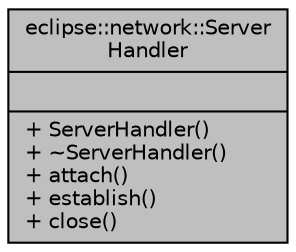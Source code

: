digraph "eclipse::network::ServerHandler"
{
  edge [fontname="Helvetica",fontsize="10",labelfontname="Helvetica",labelfontsize="10"];
  node [fontname="Helvetica",fontsize="10",shape=record];
  Node1 [label="{eclipse::network::Server\lHandler\n||+ ServerHandler()\l+ ~ServerHandler()\l+ attach()\l+ establish()\l+ close()\l}",height=0.2,width=0.4,color="black", fillcolor="grey75", style="filled" fontcolor="black"];
}
